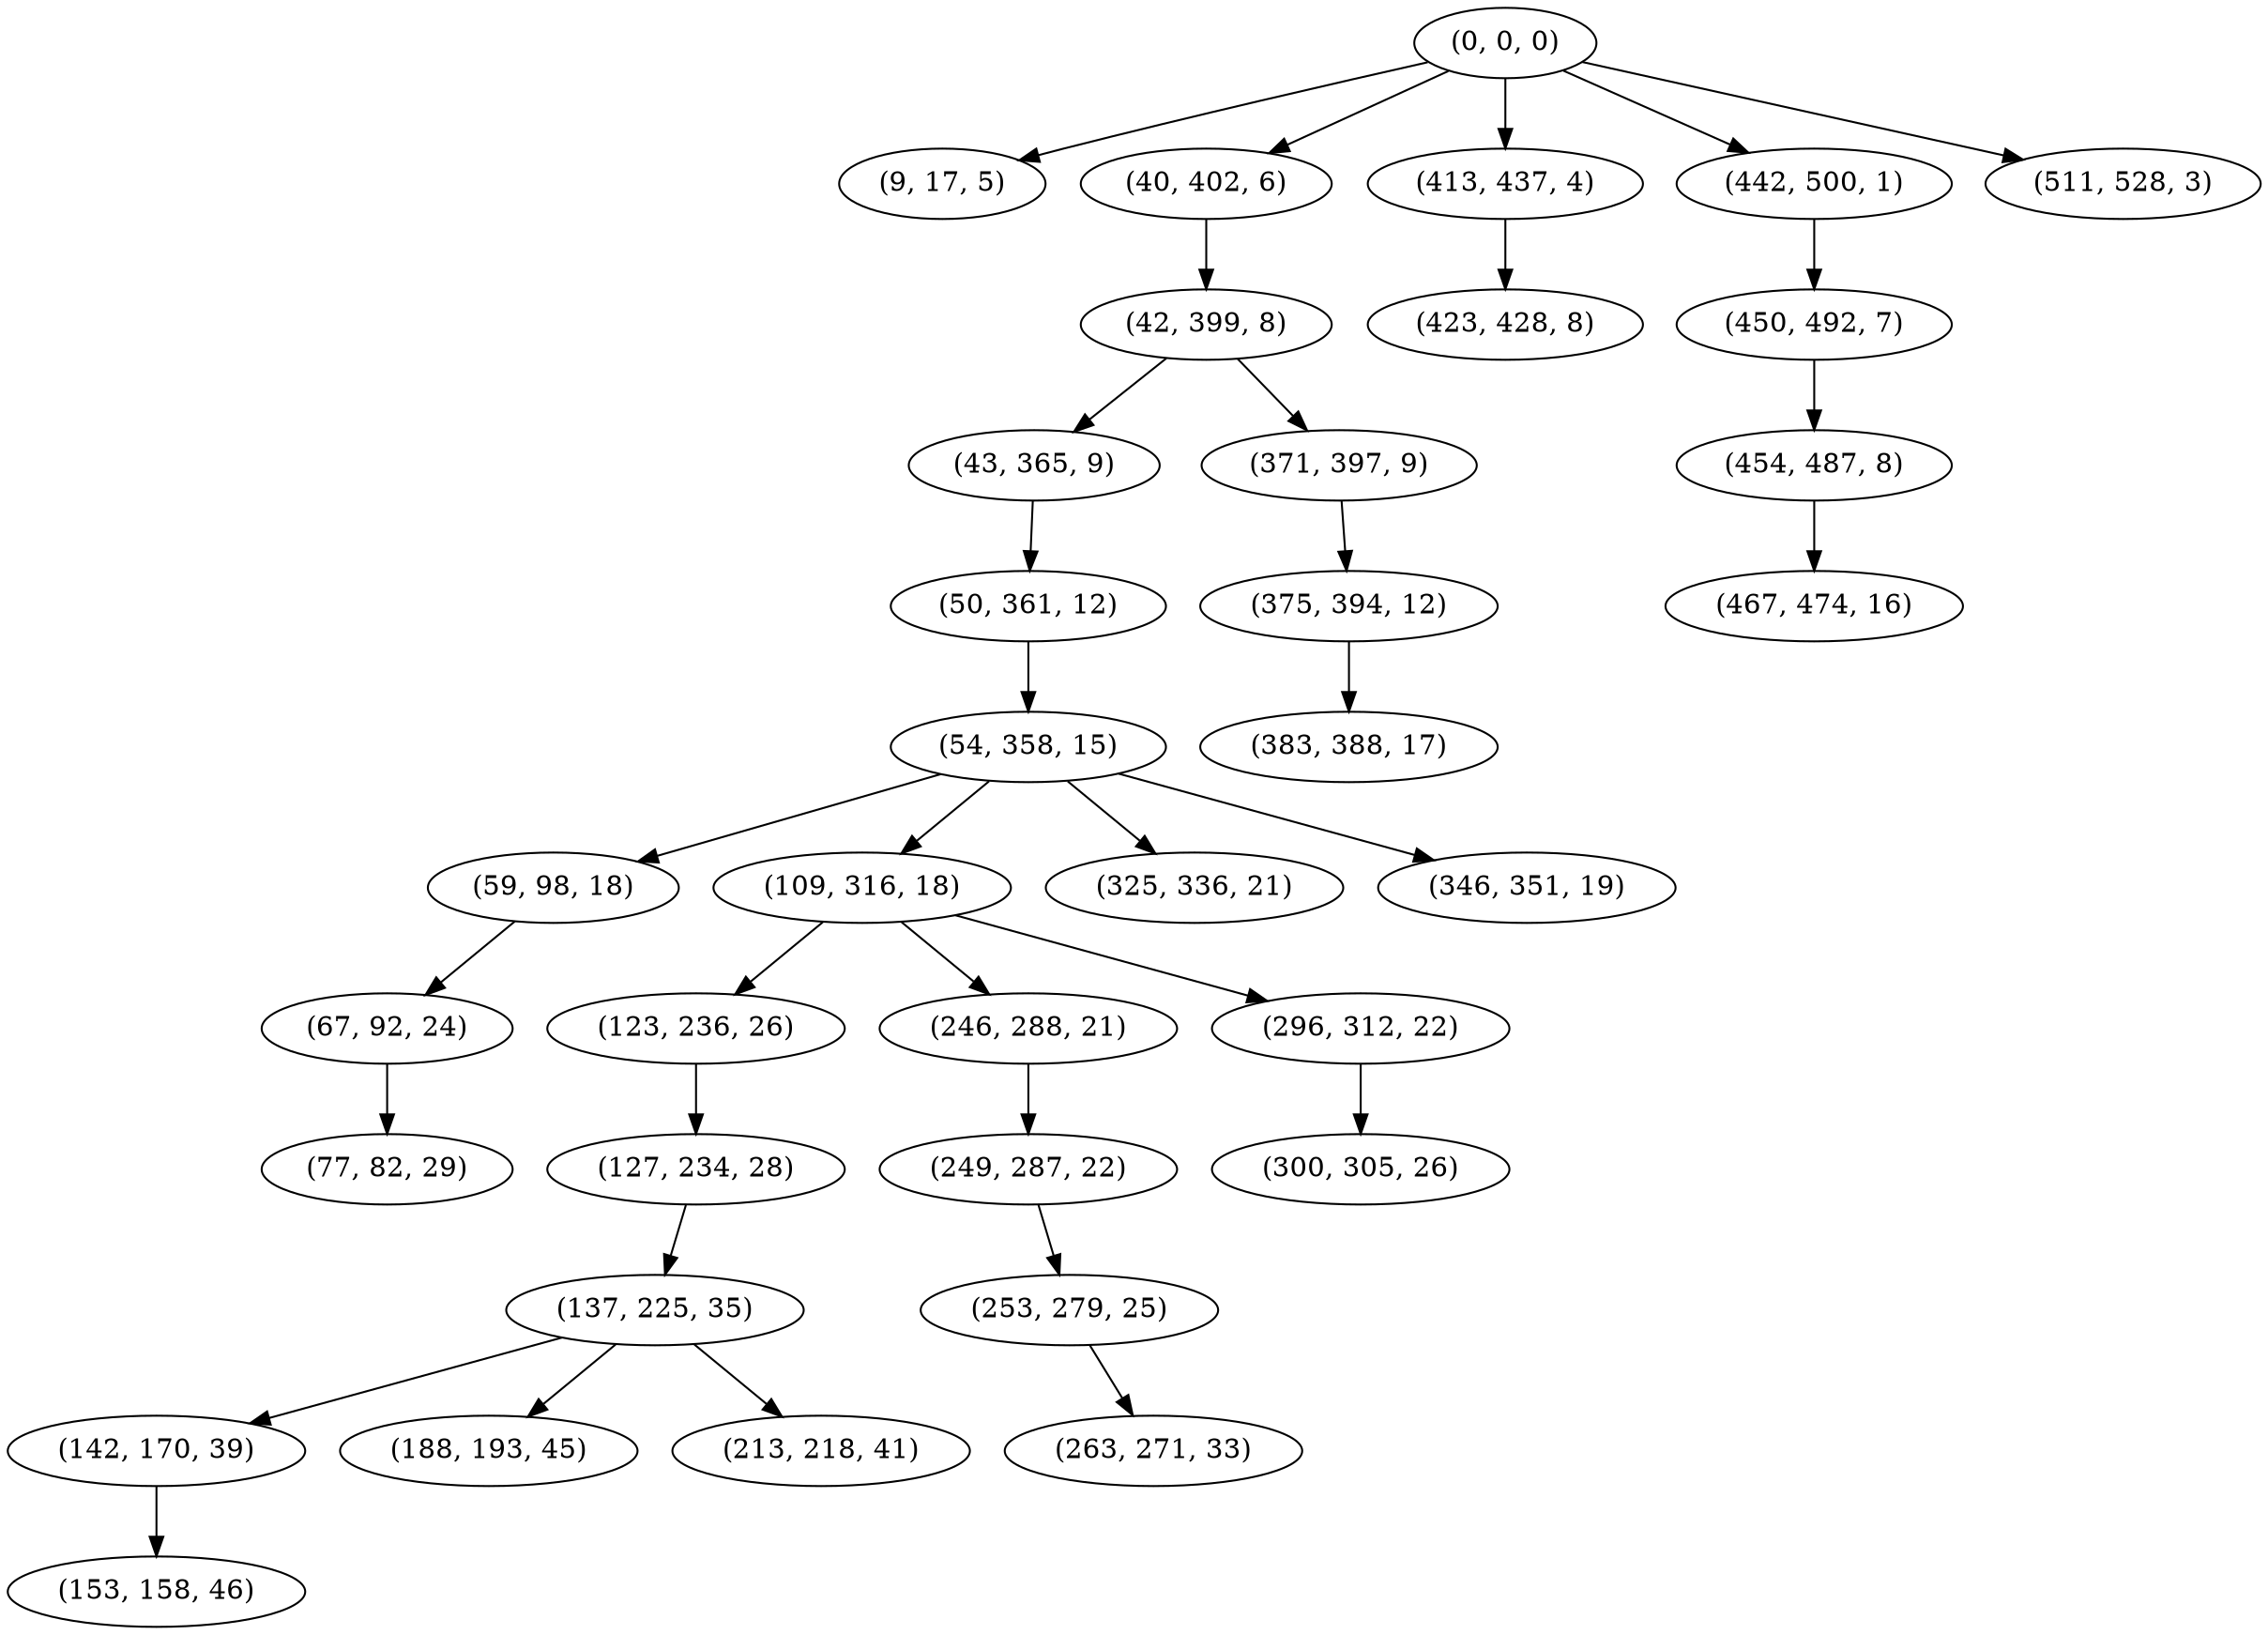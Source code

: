 digraph tree {
    "(0, 0, 0)";
    "(9, 17, 5)";
    "(40, 402, 6)";
    "(42, 399, 8)";
    "(43, 365, 9)";
    "(50, 361, 12)";
    "(54, 358, 15)";
    "(59, 98, 18)";
    "(67, 92, 24)";
    "(77, 82, 29)";
    "(109, 316, 18)";
    "(123, 236, 26)";
    "(127, 234, 28)";
    "(137, 225, 35)";
    "(142, 170, 39)";
    "(153, 158, 46)";
    "(188, 193, 45)";
    "(213, 218, 41)";
    "(246, 288, 21)";
    "(249, 287, 22)";
    "(253, 279, 25)";
    "(263, 271, 33)";
    "(296, 312, 22)";
    "(300, 305, 26)";
    "(325, 336, 21)";
    "(346, 351, 19)";
    "(371, 397, 9)";
    "(375, 394, 12)";
    "(383, 388, 17)";
    "(413, 437, 4)";
    "(423, 428, 8)";
    "(442, 500, 1)";
    "(450, 492, 7)";
    "(454, 487, 8)";
    "(467, 474, 16)";
    "(511, 528, 3)";
    "(0, 0, 0)" -> "(9, 17, 5)";
    "(0, 0, 0)" -> "(40, 402, 6)";
    "(0, 0, 0)" -> "(413, 437, 4)";
    "(0, 0, 0)" -> "(442, 500, 1)";
    "(0, 0, 0)" -> "(511, 528, 3)";
    "(40, 402, 6)" -> "(42, 399, 8)";
    "(42, 399, 8)" -> "(43, 365, 9)";
    "(42, 399, 8)" -> "(371, 397, 9)";
    "(43, 365, 9)" -> "(50, 361, 12)";
    "(50, 361, 12)" -> "(54, 358, 15)";
    "(54, 358, 15)" -> "(59, 98, 18)";
    "(54, 358, 15)" -> "(109, 316, 18)";
    "(54, 358, 15)" -> "(325, 336, 21)";
    "(54, 358, 15)" -> "(346, 351, 19)";
    "(59, 98, 18)" -> "(67, 92, 24)";
    "(67, 92, 24)" -> "(77, 82, 29)";
    "(109, 316, 18)" -> "(123, 236, 26)";
    "(109, 316, 18)" -> "(246, 288, 21)";
    "(109, 316, 18)" -> "(296, 312, 22)";
    "(123, 236, 26)" -> "(127, 234, 28)";
    "(127, 234, 28)" -> "(137, 225, 35)";
    "(137, 225, 35)" -> "(142, 170, 39)";
    "(137, 225, 35)" -> "(188, 193, 45)";
    "(137, 225, 35)" -> "(213, 218, 41)";
    "(142, 170, 39)" -> "(153, 158, 46)";
    "(246, 288, 21)" -> "(249, 287, 22)";
    "(249, 287, 22)" -> "(253, 279, 25)";
    "(253, 279, 25)" -> "(263, 271, 33)";
    "(296, 312, 22)" -> "(300, 305, 26)";
    "(371, 397, 9)" -> "(375, 394, 12)";
    "(375, 394, 12)" -> "(383, 388, 17)";
    "(413, 437, 4)" -> "(423, 428, 8)";
    "(442, 500, 1)" -> "(450, 492, 7)";
    "(450, 492, 7)" -> "(454, 487, 8)";
    "(454, 487, 8)" -> "(467, 474, 16)";
}
